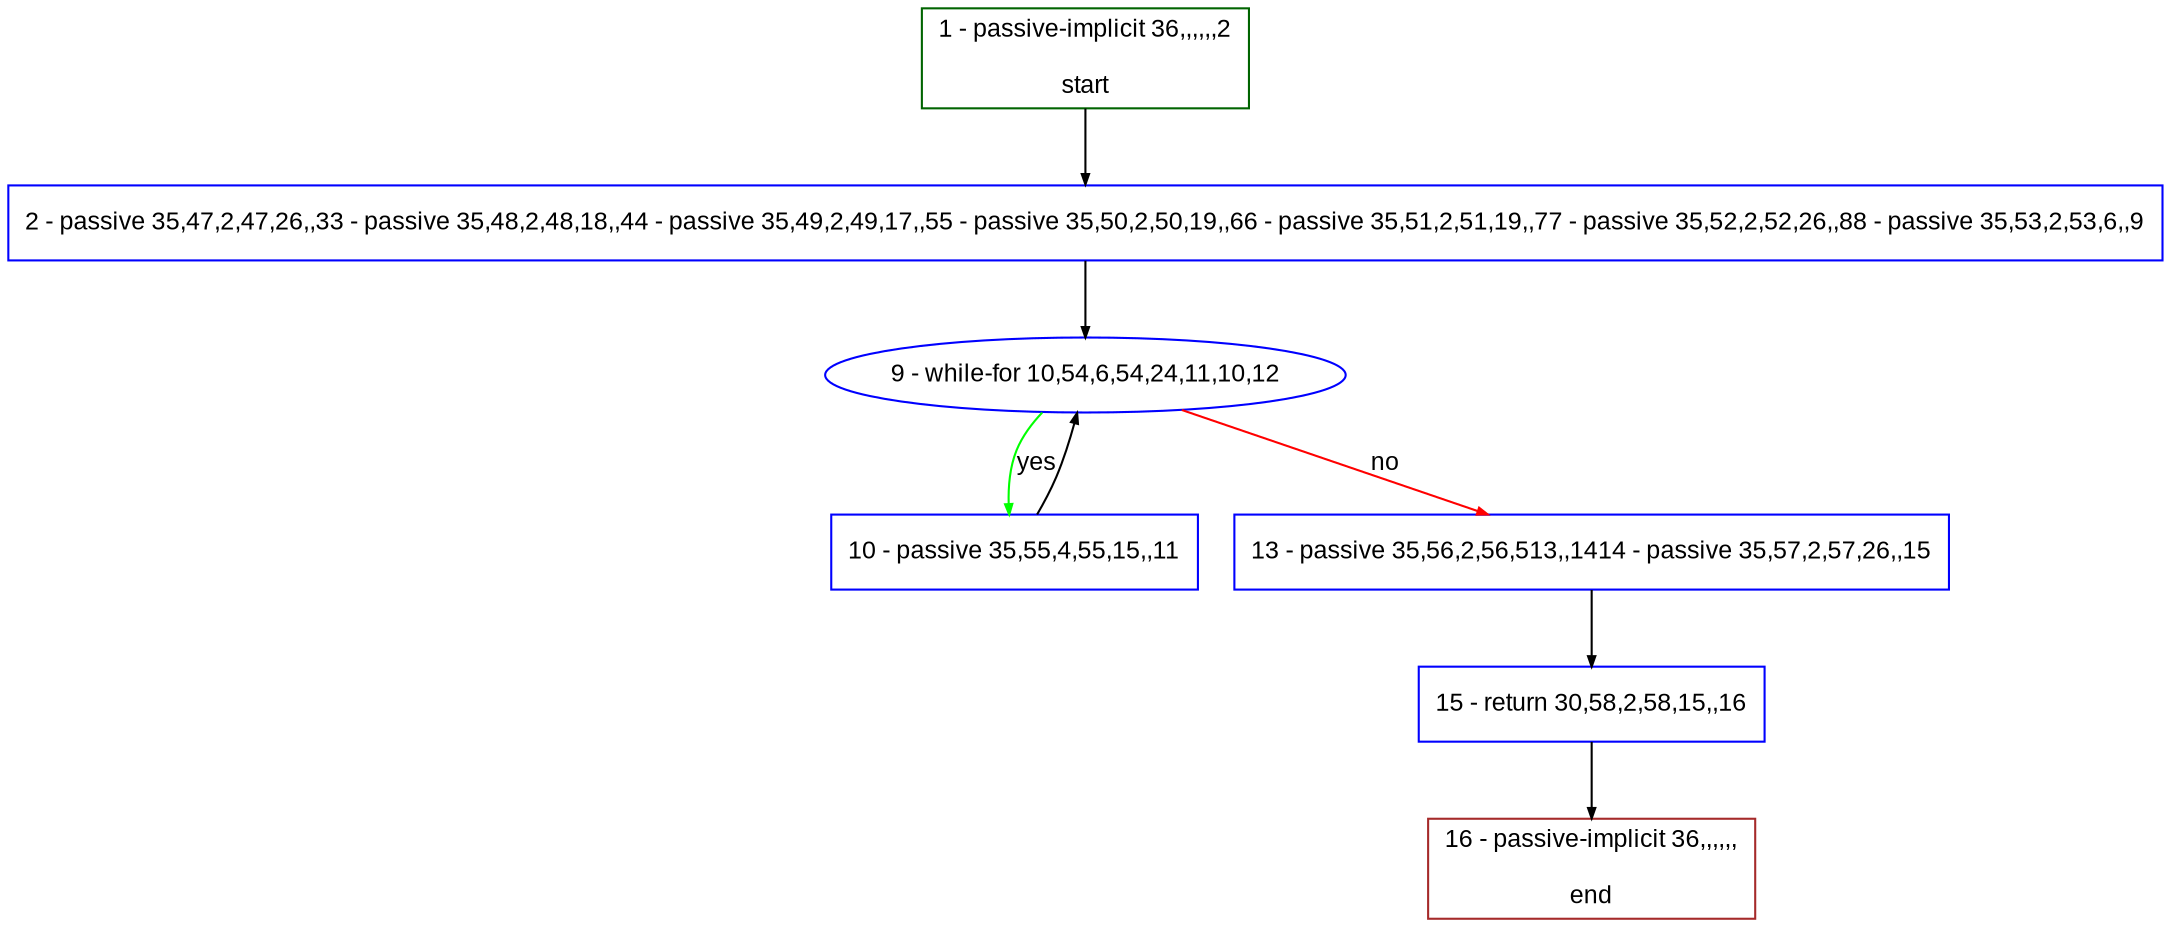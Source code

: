 digraph "" {
  graph [pack="true", label="", fontsize="12", packmode="clust", fontname="Arial", fillcolor="#FFFFCC", bgcolor="white", style="rounded,filled", compound="true"];
  node [node_initialized="no", label="", color="grey", fontsize="12", fillcolor="white", fontname="Arial", style="filled", shape="rectangle", compound="true", fixedsize="false"];
  edge [fontcolor="black", arrowhead="normal", arrowtail="none", arrowsize="0.5", ltail="", label="", color="black", fontsize="12", lhead="", fontname="Arial", dir="forward", compound="true"];
  __N1 [label="2 - passive 35,47,2,47,26,,33 - passive 35,48,2,48,18,,44 - passive 35,49,2,49,17,,55 - passive 35,50,2,50,19,,66 - passive 35,51,2,51,19,,77 - passive 35,52,2,52,26,,88 - passive 35,53,2,53,6,,9", color="#0000ff", fillcolor="#ffffff", style="filled", shape="box"];
  __N2 [label="1 - passive-implicit 36,,,,,,2\n\nstart", color="#006400", fillcolor="#ffffff", style="filled", shape="box"];
  __N3 [label="9 - while-for 10,54,6,54,24,11,10,12", color="#0000ff", fillcolor="#ffffff", style="filled", shape="oval"];
  __N4 [label="10 - passive 35,55,4,55,15,,11", color="#0000ff", fillcolor="#ffffff", style="filled", shape="box"];
  __N5 [label="13 - passive 35,56,2,56,513,,1414 - passive 35,57,2,57,26,,15", color="#0000ff", fillcolor="#ffffff", style="filled", shape="box"];
  __N6 [label="15 - return 30,58,2,58,15,,16", color="#0000ff", fillcolor="#ffffff", style="filled", shape="box"];
  __N7 [label="16 - passive-implicit 36,,,,,,\n\nend", color="#a52a2a", fillcolor="#ffffff", style="filled", shape="box"];
  __N2 -> __N1 [arrowhead="normal", arrowtail="none", color="#000000", label="", dir="forward"];
  __N1 -> __N3 [arrowhead="normal", arrowtail="none", color="#000000", label="", dir="forward"];
  __N3 -> __N4 [arrowhead="normal", arrowtail="none", color="#00ff00", label="yes", dir="forward"];
  __N4 -> __N3 [arrowhead="normal", arrowtail="none", color="#000000", label="", dir="forward"];
  __N3 -> __N5 [arrowhead="normal", arrowtail="none", color="#ff0000", label="no", dir="forward"];
  __N5 -> __N6 [arrowhead="normal", arrowtail="none", color="#000000", label="", dir="forward"];
  __N6 -> __N7 [arrowhead="normal", arrowtail="none", color="#000000", label="", dir="forward"];
}

